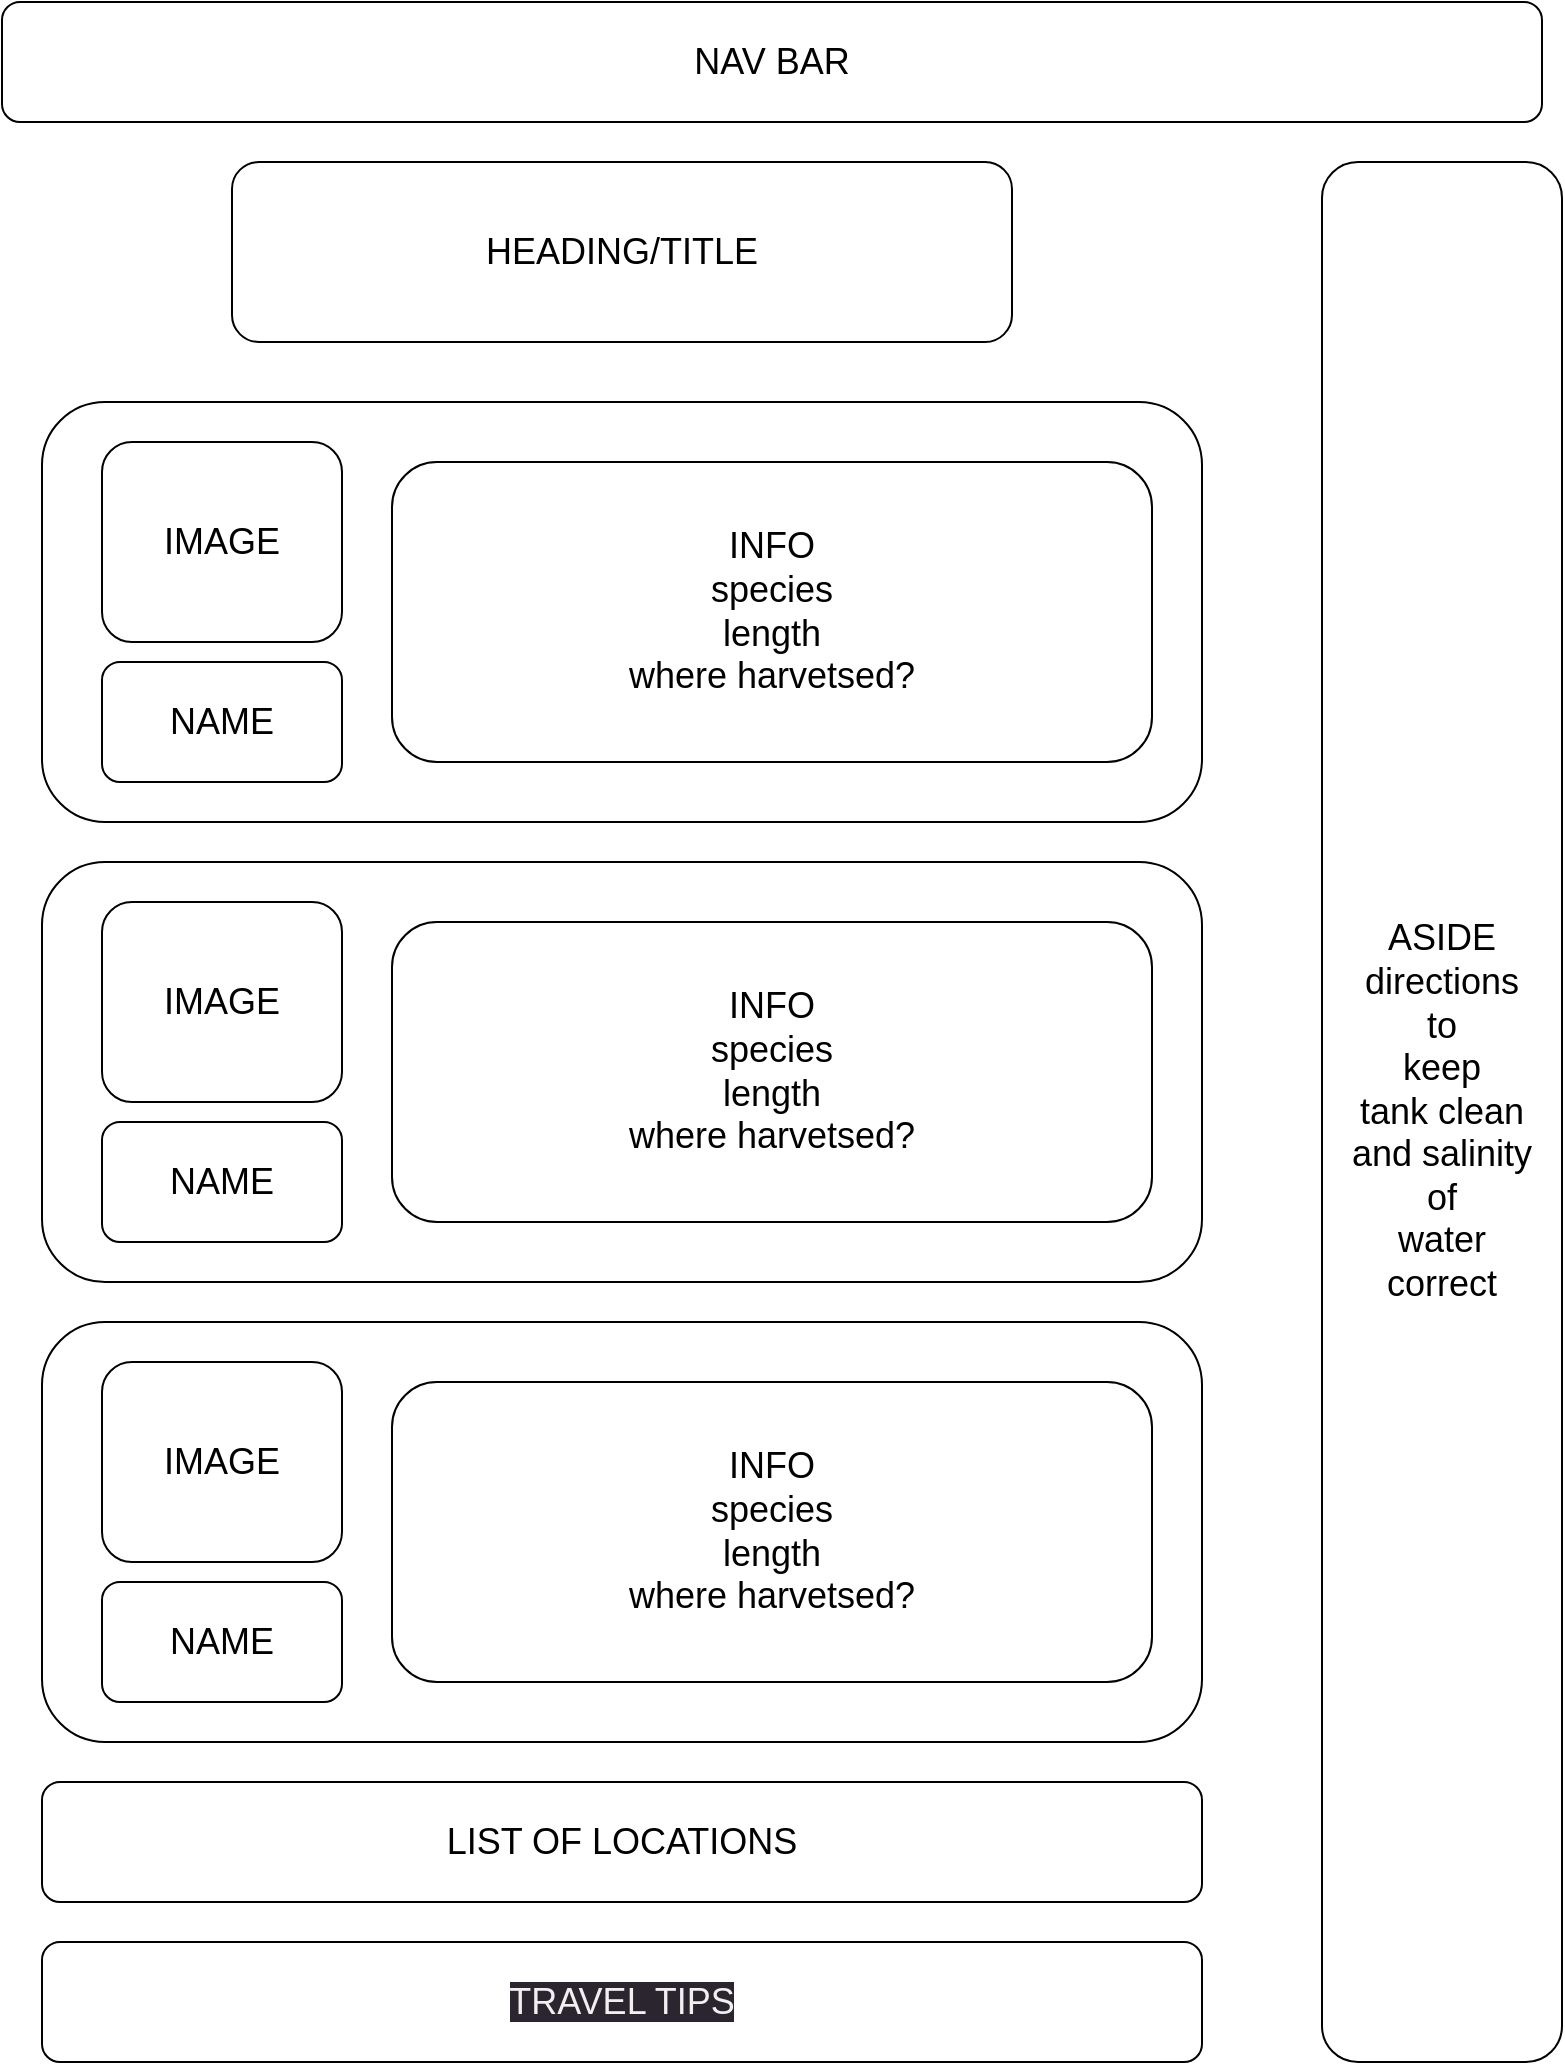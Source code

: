 <mxfile>
    <diagram id="ove7v4MchnzaBo27lFx6" name="Page-1">
        <mxGraphModel dx="1968" dy="1448" grid="1" gridSize="10" guides="1" tooltips="1" connect="1" arrows="1" fold="1" page="1" pageScale="1" pageWidth="850" pageHeight="1100" math="0" shadow="0">
            <root>
                <mxCell id="0"/>
                <mxCell id="1" parent="0"/>
                <mxCell id="2" value="&lt;font style=&quot;font-size: 18px;&quot;&gt;NAV BAR&lt;/font&gt;" style="rounded=1;whiteSpace=wrap;html=1;" parent="1" vertex="1">
                    <mxGeometry x="40" y="10" width="770" height="60" as="geometry"/>
                </mxCell>
                <mxCell id="3" value="ASIDE&lt;br&gt;directions&lt;br&gt;to&lt;br&gt;keep&lt;br&gt;tank clean&lt;br&gt;and salinity&lt;br&gt;of&lt;br&gt;water&lt;br&gt;correct" style="rounded=1;whiteSpace=wrap;html=1;fontSize=18;" parent="1" vertex="1">
                    <mxGeometry x="700" y="90" width="120" height="950" as="geometry"/>
                </mxCell>
                <mxCell id="4" value="HEADING/TITLE" style="rounded=1;whiteSpace=wrap;html=1;fontSize=18;" parent="1" vertex="1">
                    <mxGeometry x="155" y="90" width="390" height="90" as="geometry"/>
                </mxCell>
                <mxCell id="5" value="" style="rounded=1;whiteSpace=wrap;html=1;" vertex="1" parent="1">
                    <mxGeometry x="60" y="210" width="580" height="210" as="geometry"/>
                </mxCell>
                <mxCell id="6" value="&lt;font style=&quot;font-size: 18px;&quot;&gt;IMAGE&lt;/font&gt;" style="rounded=1;whiteSpace=wrap;html=1;" vertex="1" parent="1">
                    <mxGeometry x="90" y="230" width="120" height="100" as="geometry"/>
                </mxCell>
                <mxCell id="7" value="NAME" style="rounded=1;whiteSpace=wrap;html=1;fontSize=18;" vertex="1" parent="1">
                    <mxGeometry x="90" y="340" width="120" height="60" as="geometry"/>
                </mxCell>
                <mxCell id="8" value="INFO&lt;br&gt;species&lt;br&gt;length&lt;br&gt;where harvetsed?" style="rounded=1;whiteSpace=wrap;html=1;fontSize=18;" vertex="1" parent="1">
                    <mxGeometry x="235" y="240" width="380" height="150" as="geometry"/>
                </mxCell>
                <mxCell id="9" value="" style="rounded=1;whiteSpace=wrap;html=1;" vertex="1" parent="1">
                    <mxGeometry x="60" y="440" width="580" height="210" as="geometry"/>
                </mxCell>
                <mxCell id="10" value="&lt;font style=&quot;font-size: 18px;&quot;&gt;IMAGE&lt;/font&gt;" style="rounded=1;whiteSpace=wrap;html=1;" vertex="1" parent="1">
                    <mxGeometry x="90" y="460" width="120" height="100" as="geometry"/>
                </mxCell>
                <mxCell id="11" value="NAME" style="rounded=1;whiteSpace=wrap;html=1;fontSize=18;" vertex="1" parent="1">
                    <mxGeometry x="90" y="570" width="120" height="60" as="geometry"/>
                </mxCell>
                <mxCell id="12" value="INFO&lt;br&gt;species&lt;br&gt;length&lt;br&gt;where harvetsed?" style="rounded=1;whiteSpace=wrap;html=1;fontSize=18;" vertex="1" parent="1">
                    <mxGeometry x="235" y="470" width="380" height="150" as="geometry"/>
                </mxCell>
                <mxCell id="13" value="&lt;font style=&quot;font-size: 18px;&quot;&gt;LIST OF LOCATIONS&lt;/font&gt;" style="rounded=1;whiteSpace=wrap;html=1;" vertex="1" parent="1">
                    <mxGeometry x="60" y="900" width="580" height="60" as="geometry"/>
                </mxCell>
                <mxCell id="17" value="&lt;span style=&quot;color: rgb(240, 240, 240); font-family: Helvetica; font-style: normal; font-variant-ligatures: normal; font-variant-caps: normal; font-weight: 400; letter-spacing: normal; orphans: 2; text-align: center; text-indent: 0px; text-transform: none; widows: 2; word-spacing: 0px; -webkit-text-stroke-width: 0px; background-color: rgb(42, 37, 47); text-decoration-thickness: initial; text-decoration-style: initial; text-decoration-color: initial; float: none; display: inline !important;&quot;&gt;&lt;font style=&quot;font-size: 18px;&quot;&gt;TRAVEL TIPS&lt;/font&gt;&lt;/span&gt;" style="rounded=1;whiteSpace=wrap;html=1;fontSize=18;" vertex="1" parent="1">
                    <mxGeometry x="60" y="980" width="580" height="60" as="geometry"/>
                </mxCell>
                <mxCell id="18" value="" style="rounded=1;whiteSpace=wrap;html=1;" vertex="1" parent="1">
                    <mxGeometry x="60" y="670" width="580" height="210" as="geometry"/>
                </mxCell>
                <mxCell id="19" value="&lt;font style=&quot;font-size: 18px;&quot;&gt;IMAGE&lt;/font&gt;" style="rounded=1;whiteSpace=wrap;html=1;" vertex="1" parent="1">
                    <mxGeometry x="90" y="690" width="120" height="100" as="geometry"/>
                </mxCell>
                <mxCell id="20" value="NAME" style="rounded=1;whiteSpace=wrap;html=1;fontSize=18;" vertex="1" parent="1">
                    <mxGeometry x="90" y="800" width="120" height="60" as="geometry"/>
                </mxCell>
                <mxCell id="21" value="INFO&lt;br&gt;species&lt;br&gt;length&lt;br&gt;where harvetsed?" style="rounded=1;whiteSpace=wrap;html=1;fontSize=18;" vertex="1" parent="1">
                    <mxGeometry x="235" y="700" width="380" height="150" as="geometry"/>
                </mxCell>
            </root>
        </mxGraphModel>
    </diagram>
</mxfile>
